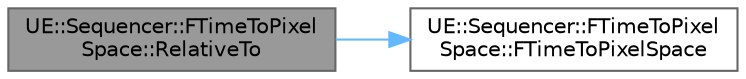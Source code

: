 digraph "UE::Sequencer::FTimeToPixelSpace::RelativeTo"
{
 // INTERACTIVE_SVG=YES
 // LATEX_PDF_SIZE
  bgcolor="transparent";
  edge [fontname=Helvetica,fontsize=10,labelfontname=Helvetica,labelfontsize=10];
  node [fontname=Helvetica,fontsize=10,shape=box,height=0.2,width=0.4];
  rankdir="LR";
  Node1 [id="Node000001",label="UE::Sequencer::FTimeToPixel\lSpace::RelativeTo",height=0.2,width=0.4,color="gray40", fillcolor="grey60", style="filled", fontcolor="black",tooltip="Make this converter relative to the specified time (ie, such that pixel 0 == FrameAmount)"];
  Node1 -> Node2 [id="edge1_Node000001_Node000002",color="steelblue1",style="solid",tooltip=" "];
  Node2 [id="Node000002",label="UE::Sequencer::FTimeToPixel\lSpace::FTimeToPixelSpace",height=0.2,width=0.4,color="grey40", fillcolor="white", style="filled",URL="$d8/d66/structUE_1_1Sequencer_1_1FTimeToPixelSpace.html#afd46de25f9b83fafd391ac7657db07ce",tooltip=" "];
}
